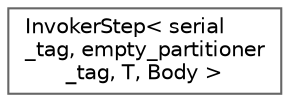 digraph "类继承关系图"
{
 // LATEX_PDF_SIZE
  bgcolor="transparent";
  edge [fontname=Helvetica,fontsize=10,labelfontname=Helvetica,labelfontsize=10];
  node [fontname=Helvetica,fontsize=10,shape=box,height=0.2,width=0.4];
  rankdir="LR";
  Node0 [id="Node000000",label="InvokerStep\< serial\l_tag, empty_partitioner\l_tag, T, Body \>",height=0.2,width=0.4,color="grey40", fillcolor="white", style="filled",URL="$struct_invoker_step_3_01serial__tag_00_01empty__partitioner__tag_00_01_t_00_01_body_01_4.html",tooltip=" "];
}

